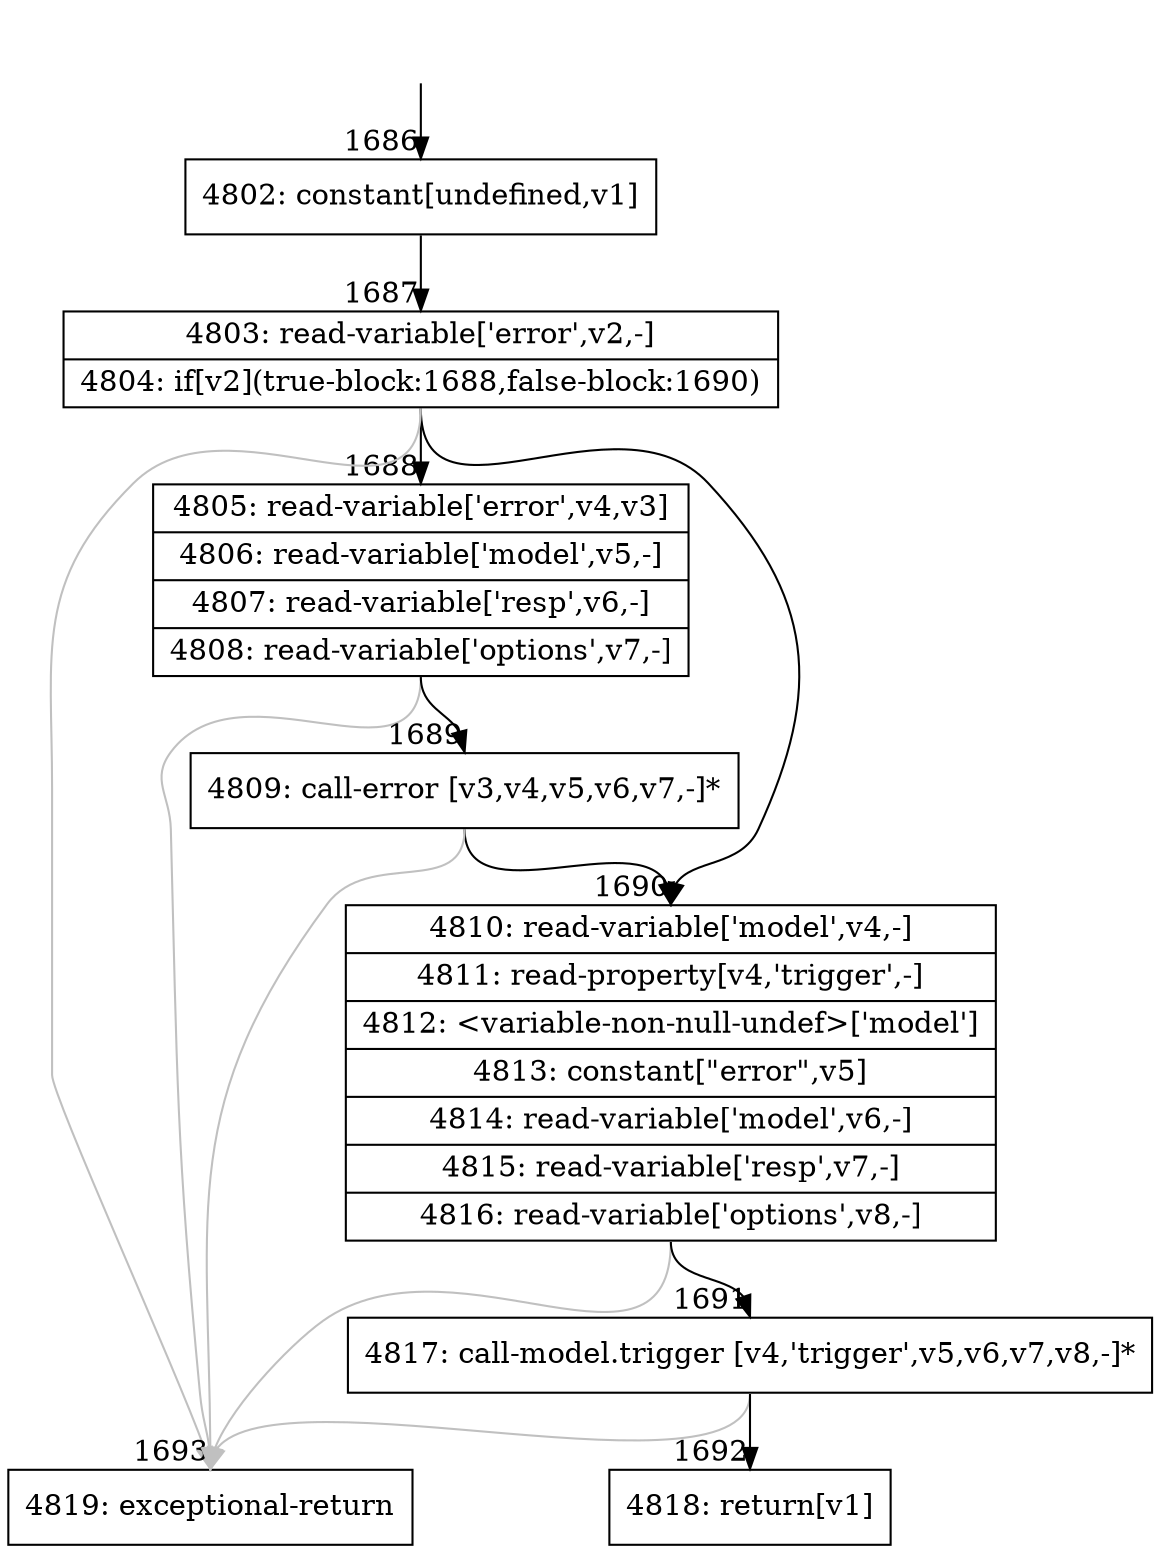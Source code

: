digraph {
rankdir="TD"
BB_entry122[shape=none,label=""];
BB_entry122 -> BB1686 [tailport=s, headport=n, headlabel="    1686"]
BB1686 [shape=record label="{4802: constant[undefined,v1]}" ] 
BB1686 -> BB1687 [tailport=s, headport=n, headlabel="      1687"]
BB1687 [shape=record label="{4803: read-variable['error',v2,-]|4804: if[v2](true-block:1688,false-block:1690)}" ] 
BB1687 -> BB1688 [tailport=s, headport=n, headlabel="      1688"]
BB1687 -> BB1690 [tailport=s, headport=n, headlabel="      1690"]
BB1687 -> BB1693 [tailport=s, headport=n, color=gray, headlabel="      1693"]
BB1688 [shape=record label="{4805: read-variable['error',v4,v3]|4806: read-variable['model',v5,-]|4807: read-variable['resp',v6,-]|4808: read-variable['options',v7,-]}" ] 
BB1688 -> BB1689 [tailport=s, headport=n, headlabel="      1689"]
BB1688 -> BB1693 [tailport=s, headport=n, color=gray]
BB1689 [shape=record label="{4809: call-error [v3,v4,v5,v6,v7,-]*}" ] 
BB1689 -> BB1690 [tailport=s, headport=n]
BB1689 -> BB1693 [tailport=s, headport=n, color=gray]
BB1690 [shape=record label="{4810: read-variable['model',v4,-]|4811: read-property[v4,'trigger',-]|4812: \<variable-non-null-undef\>['model']|4813: constant[\"error\",v5]|4814: read-variable['model',v6,-]|4815: read-variable['resp',v7,-]|4816: read-variable['options',v8,-]}" ] 
BB1690 -> BB1691 [tailport=s, headport=n, headlabel="      1691"]
BB1690 -> BB1693 [tailport=s, headport=n, color=gray]
BB1691 [shape=record label="{4817: call-model.trigger [v4,'trigger',v5,v6,v7,v8,-]*}" ] 
BB1691 -> BB1692 [tailport=s, headport=n, headlabel="      1692"]
BB1691 -> BB1693 [tailport=s, headport=n, color=gray]
BB1692 [shape=record label="{4818: return[v1]}" ] 
BB1693 [shape=record label="{4819: exceptional-return}" ] 
//#$~ 1600
}
